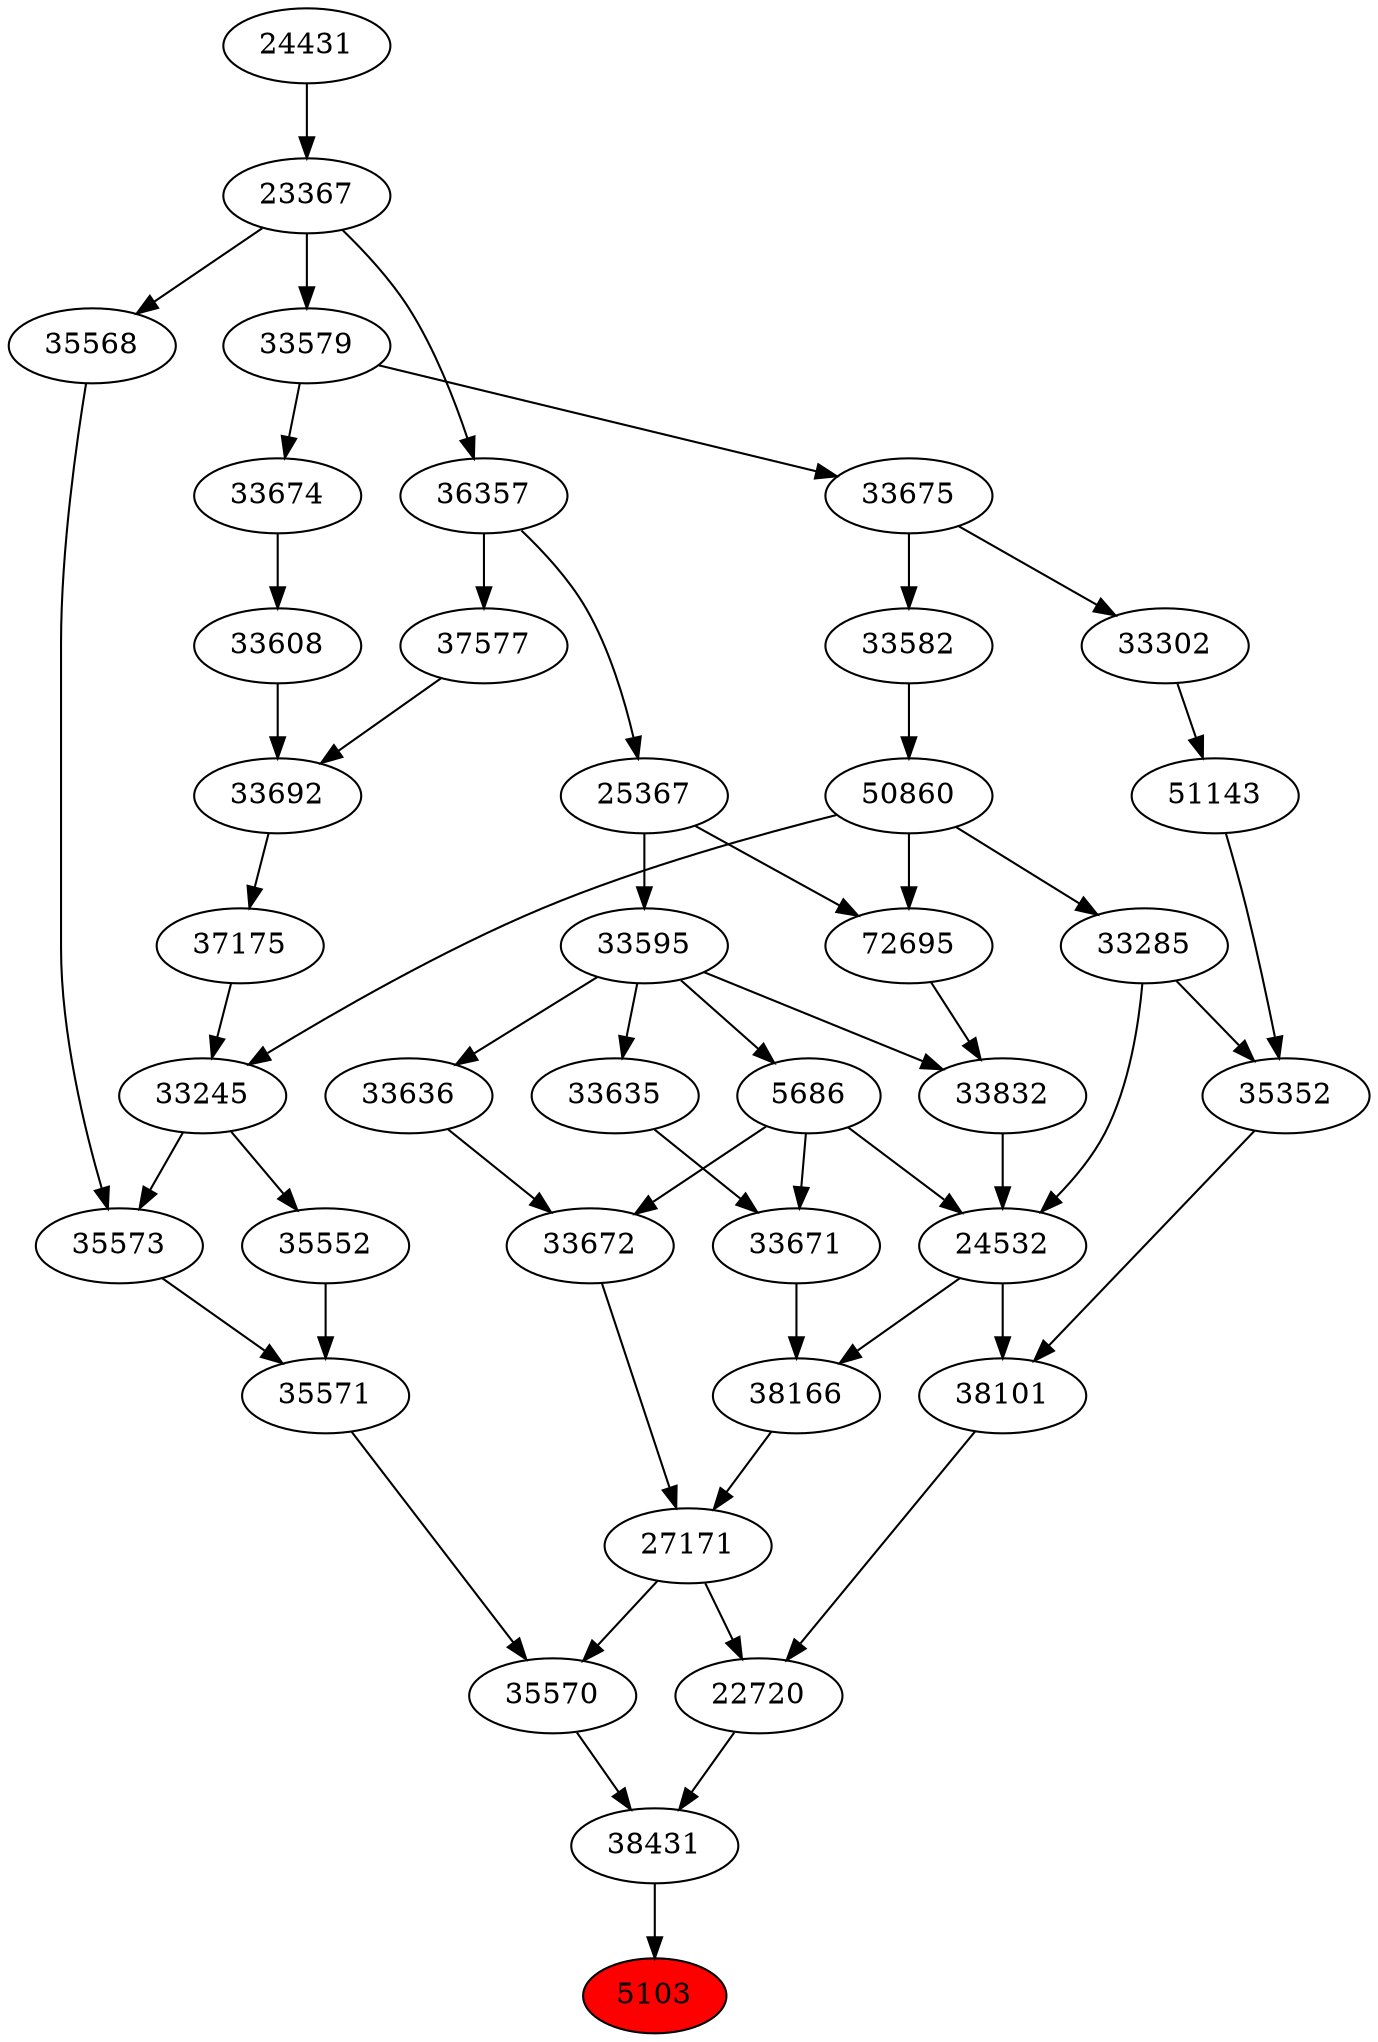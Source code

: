 strict digraph{ 
5103 [label="5103" fillcolor=red style=filled]
38431 -> 5103
38431 [label="38431"]
22720 -> 38431
35570 -> 38431
22720 [label="22720"]
27171 -> 22720
38101 -> 22720
35570 [label="35570"]
27171 -> 35570
35571 -> 35570
27171 [label="27171"]
33672 -> 27171
38166 -> 27171
38101 [label="38101"]
24532 -> 38101
35352 -> 38101
35571 [label="35571"]
35573 -> 35571
35552 -> 35571
33672 [label="33672"]
33636 -> 33672
5686 -> 33672
38166 [label="38166"]
24532 -> 38166
33671 -> 38166
24532 [label="24532"]
33285 -> 24532
5686 -> 24532
33832 -> 24532
35352 [label="35352"]
33285 -> 35352
51143 -> 35352
35573 [label="35573"]
35568 -> 35573
33245 -> 35573
35552 [label="35552"]
33245 -> 35552
33636 [label="33636"]
33595 -> 33636
5686 [label="5686"]
33595 -> 5686
33671 [label="33671"]
5686 -> 33671
33635 -> 33671
33285 [label="33285"]
50860 -> 33285
33832 [label="33832"]
72695 -> 33832
33595 -> 33832
51143 [label="51143"]
33302 -> 51143
35568 [label="35568"]
23367 -> 35568
33245 [label="33245"]
50860 -> 33245
37175 -> 33245
33595 [label="33595"]
25367 -> 33595
33635 [label="33635"]
33595 -> 33635
50860 [label="50860"]
33582 -> 50860
72695 [label="72695"]
50860 -> 72695
25367 -> 72695
33302 [label="33302"]
33675 -> 33302
23367 [label="23367"]
24431 -> 23367
37175 [label="37175"]
33692 -> 37175
25367 [label="25367"]
36357 -> 25367
33582 [label="33582"]
33675 -> 33582
33675 [label="33675"]
33579 -> 33675
24431 [label="24431"]
33692 [label="33692"]
33608 -> 33692
37577 -> 33692
36357 [label="36357"]
23367 -> 36357
33579 [label="33579"]
23367 -> 33579
33608 [label="33608"]
33674 -> 33608
37577 [label="37577"]
36357 -> 37577
33674 [label="33674"]
33579 -> 33674
}
